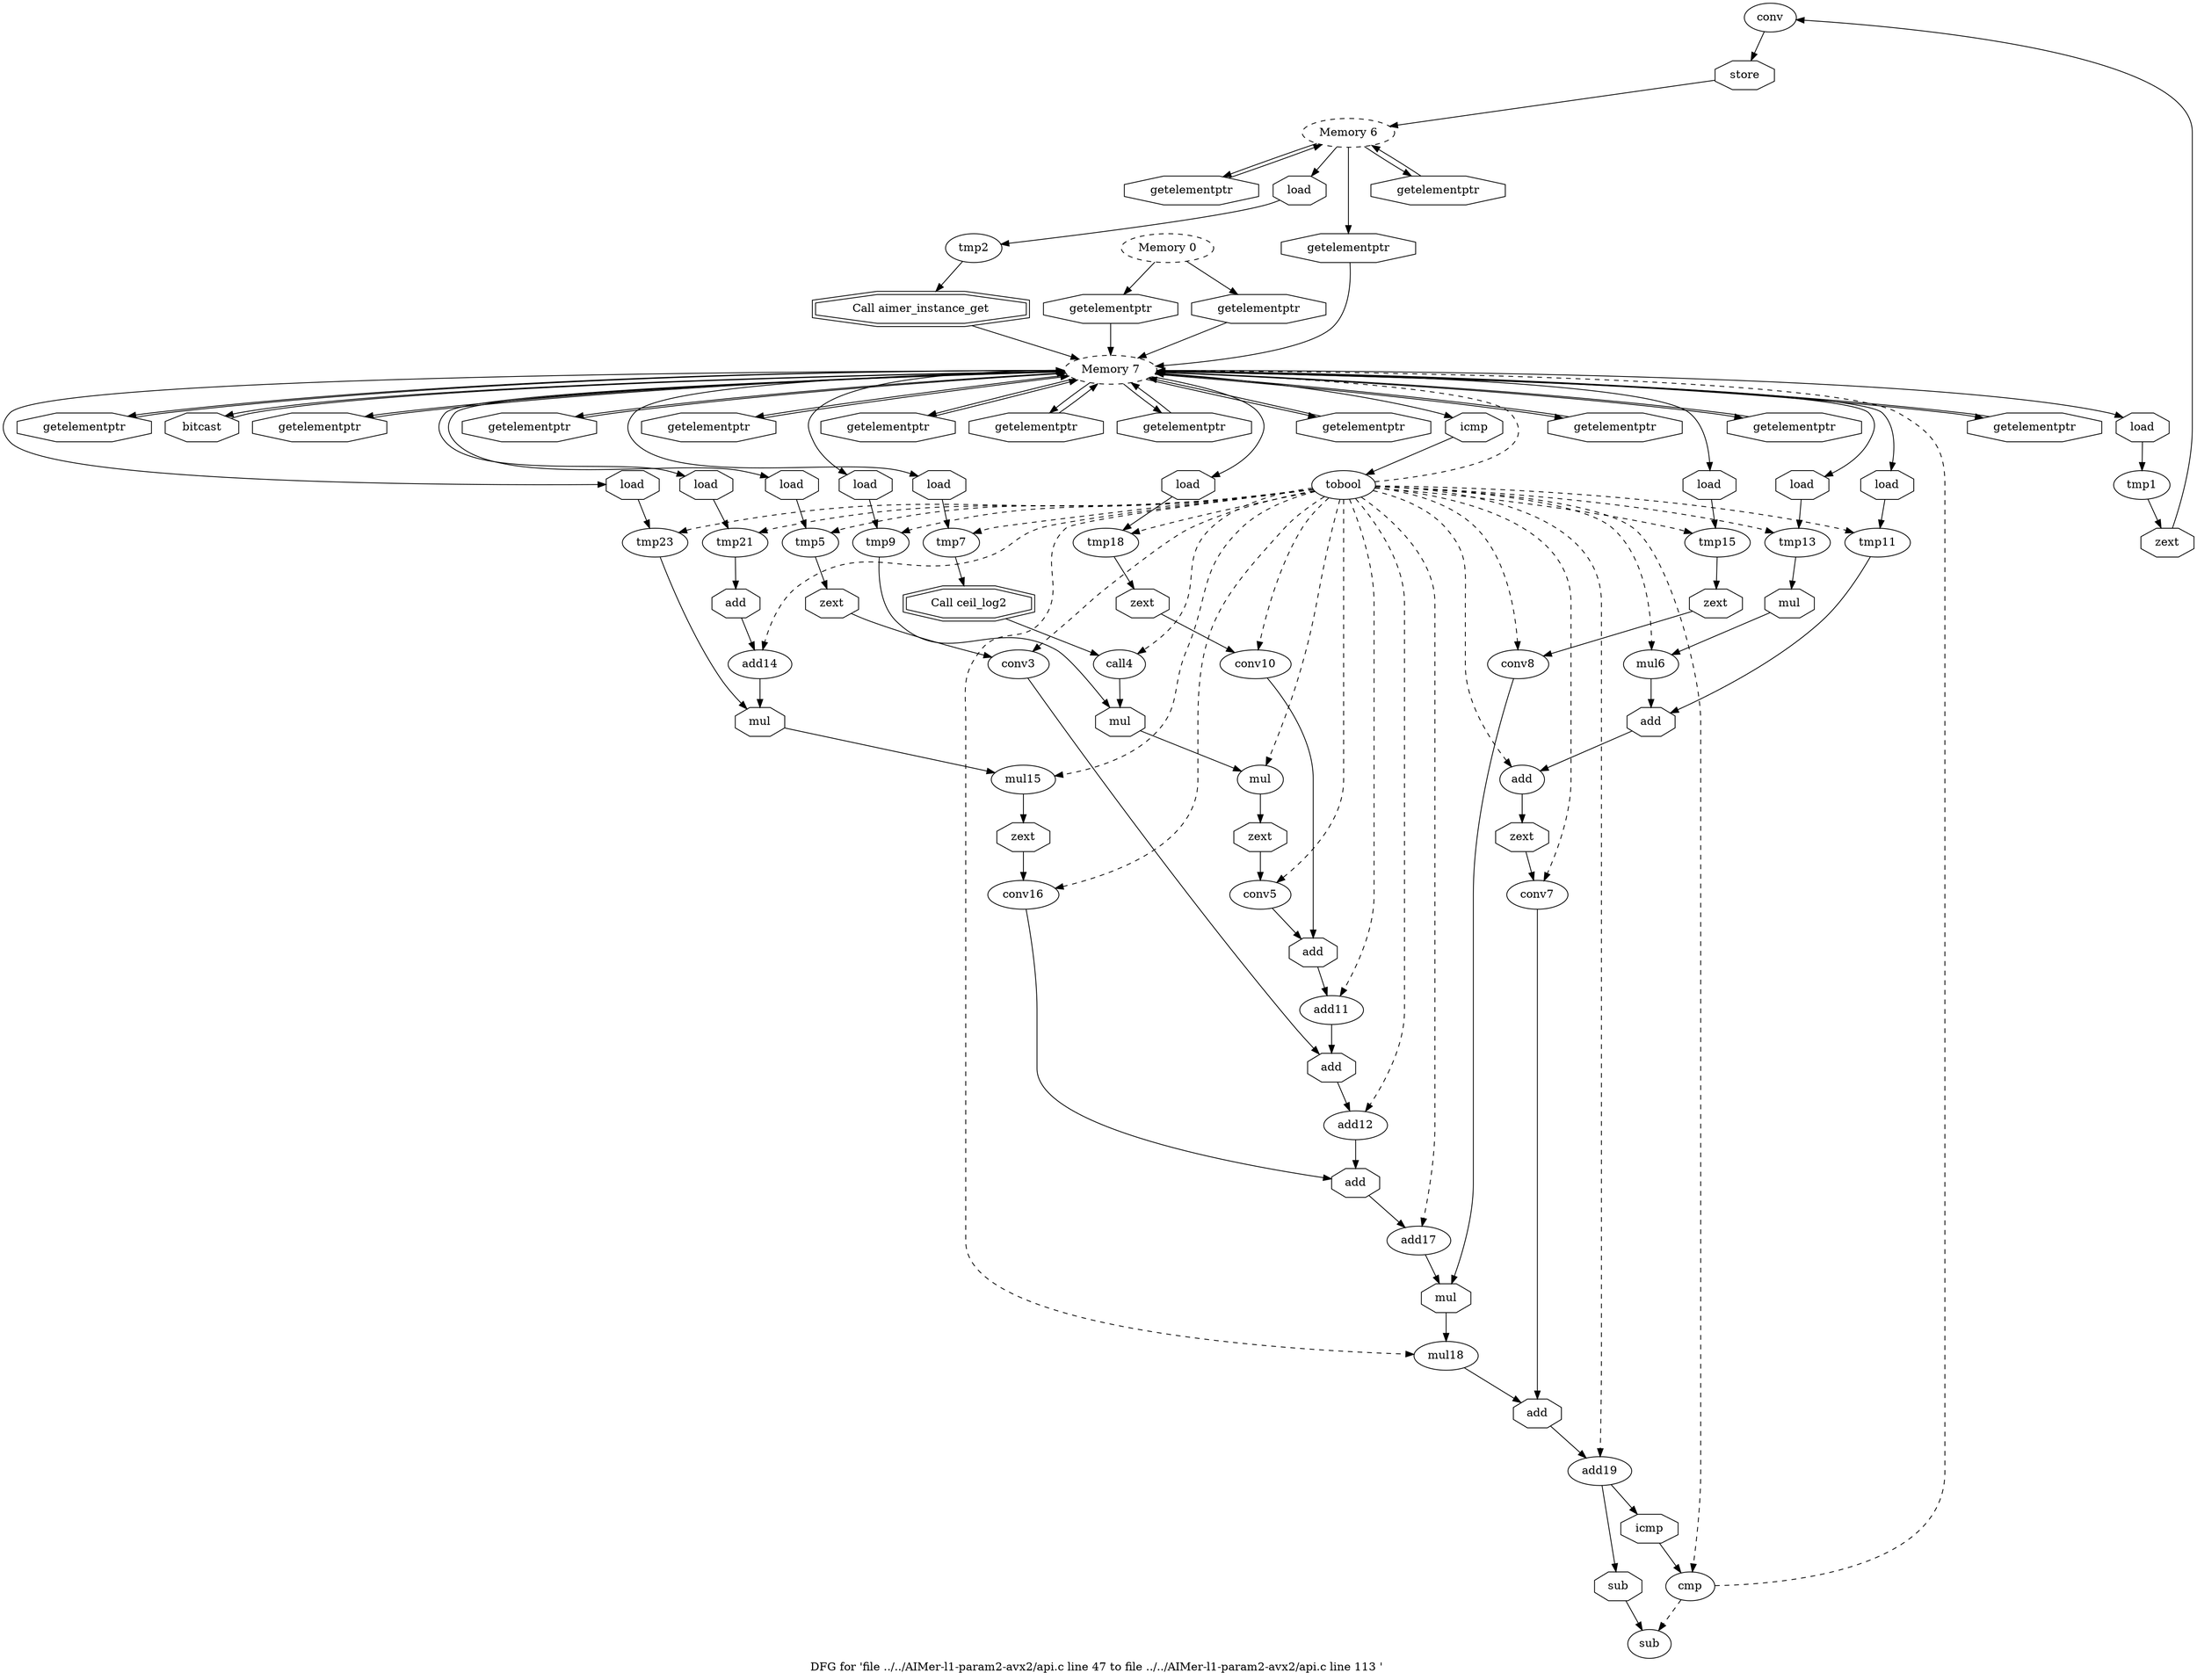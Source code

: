 digraph "DFG for 'file ../../AIMer-l1-param2-avx2/api.c line 47 to file ../../AIMer-l1-param2-avx2/api.c line 113 '  "{
label="DFG for 'file ../../AIMer-l1-param2-avx2/api.c line 47 to file ../../AIMer-l1-param2-avx2/api.c line 113 ' ";
node_752[shape=ellipse,style=solid,label="conv"]
node_755[shape=octagon,style=solid,label="store"]
"node_752"->"node_755"
node_751[shape=octagon,style=solid,label="load"]
node_750[shape=ellipse,style=solid,label="tmp1"]
"node_751"->"node_750"
node_753[shape=octagon,style=solid,label="zext"]
"node_750"->"node_753"
node_749[shape=octagon,style=solid,label="getelementptr"]
node_748[shape=ellipse,style=dashed,label="Memory 7"]
"node_749"->"node_748"
"node_748"->"node_751"
node_780[shape=octagon,style=solid,label="getelementptr"]
"node_748"->"node_780"
node_782[shape=octagon,style=solid,label="load"]
"node_748"->"node_782"
node_783[shape=octagon,style=solid,label="getelementptr"]
"node_748"->"node_783"
node_830[shape=octagon,style=solid,label="bitcast"]
"node_748"->"node_830"
node_797[shape=octagon,style=solid,label="getelementptr"]
"node_748"->"node_797"
node_799[shape=octagon,style=solid,label="load"]
"node_748"->"node_799"
node_785[shape=octagon,style=solid,label="load"]
"node_748"->"node_785"
node_792[shape=octagon,style=solid,label="getelementptr"]
"node_748"->"node_792"
node_794[shape=octagon,style=solid,label="load"]
"node_748"->"node_794"
node_763[shape=octagon,style=solid,label="getelementptr"]
"node_748"->"node_763"
node_765[shape=octagon,style=solid,label="load"]
"node_748"->"node_765"
node_768[shape=octagon,style=solid,label="getelementptr"]
"node_748"->"node_768"
node_806[shape=octagon,style=solid,label="getelementptr"]
"node_748"->"node_806"
node_807[shape=octagon,style=solid,label="getelementptr"]
"node_748"->"node_807"
node_809[shape=octagon,style=solid,label="load"]
"node_748"->"node_809"
node_812[shape=octagon,style=solid,label="getelementptr"]
"node_748"->"node_812"
node_814[shape=octagon,style=solid,label="load"]
"node_748"->"node_814"
node_761[shape=octagon,style=solid,label="icmp"]
"node_748"->"node_761"
node_762[shape=octagon,style=solid,label="getelementptr"]
"node_748"->"node_762"
node_770[shape=octagon,style=solid,label="load"]
"node_748"->"node_770"
node_773[shape=octagon,style=solid,label="getelementptr"]
"node_748"->"node_773"
node_775[shape=octagon,style=solid,label="load"]
"node_748"->"node_775"
node_747[shape=ellipse,style=dashed,label="Memory 6"]
node_829[shape=octagon,style=solid,label="getelementptr"]
"node_747"->"node_829"
node_754[shape=octagon,style=solid,label="getelementptr"]
"node_747"->"node_754"
node_756[shape=octagon,style=solid,label="getelementptr"]
"node_747"->"node_756"
node_758[shape=octagon,style=solid,label="load"]
"node_747"->"node_758"
node_746[shape=ellipse,style=dashed,label="Memory 0"]
"node_746"->"node_749"
node_831[shape=octagon,style=solid,label="getelementptr"]
"node_746"->"node_831"
node_777[shape=octagon,style=solid,label="mul"]
node_776[shape=ellipse,style=solid,label="mul"]
"node_777"->"node_776"
node_778[shape=ellipse,style=solid,label="conv5"]
node_803[shape=octagon,style=solid,label="add"]
"node_778"->"node_803"
node_779[shape=octagon,style=solid,label="zext"]
"node_779"->"node_778"
"node_780"->"node_748"
node_781[shape=ellipse,style=solid,label="tmp11"]
node_789[shape=octagon,style=solid,label="add"]
"node_781"->"node_789"
"node_782"->"node_781"
"node_783"->"node_748"
node_784[shape=ellipse,style=solid,label="tmp13"]
node_787[shape=octagon,style=solid,label="mul"]
"node_784"->"node_787"
node_827[shape=ellipse,style=solid,label="sub"]
node_828[shape=octagon,style=solid,label="sub"]
"node_828"->"node_827"
"node_829"->"node_748"
"node_830"->"node_748"
"node_831"->"node_748"
node_795[shape=ellipse,style=solid,label="conv8"]
node_822[shape=octagon,style=solid,label="mul"]
"node_795"->"node_822"
node_796[shape=octagon,style=solid,label="zext"]
"node_796"->"node_795"
"node_797"->"node_748"
node_798[shape=ellipse,style=solid,label="tmp18"]
node_801[shape=octagon,style=solid,label="zext"]
"node_798"->"node_801"
"node_799"->"node_798"
node_800[shape=ellipse,style=solid,label="conv10"]
"node_800"->"node_803"
"node_801"->"node_800"
node_802[shape=ellipse,style=solid,label="add11"]
node_805[shape=octagon,style=solid,label="add"]
"node_802"->"node_805"
"node_803"->"node_802"
node_804[shape=ellipse,style=solid,label="add12"]
node_820[shape=octagon,style=solid,label="add"]
"node_804"->"node_820"
"node_785"->"node_784"
node_786[shape=ellipse,style=solid,label="mul6"]
"node_786"->"node_789"
"node_787"->"node_786"
node_788[shape=ellipse,style=solid,label="add"]
node_791[shape=octagon,style=solid,label="zext"]
"node_788"->"node_791"
"node_789"->"node_788"
node_790[shape=ellipse,style=solid,label="conv7"]
node_824[shape=octagon,style=solid,label="add"]
"node_790"->"node_824"
"node_791"->"node_790"
"node_792"->"node_748"
node_793[shape=ellipse,style=solid,label="tmp15"]
"node_793"->"node_796"
"node_794"->"node_793"
"node_753"->"node_752"
"node_754"->"node_747"
"node_755"->"node_747"
"node_756"->"node_747"
node_757[shape=ellipse,style=solid,label="tmp2"]
node_759[shape=doubleoctagon,style=solid,label="Call aimer_instance_get"]
"node_757"->"node_759"
"node_763"->"node_748"
node_764[shape=ellipse,style=solid,label="tmp5"]
node_767[shape=octagon,style=solid,label="zext"]
"node_764"->"node_767"
"node_765"->"node_764"
node_766[shape=ellipse,style=solid,label="conv3"]
"node_766"->"node_805"
"node_767"->"node_766"
"node_768"->"node_748"
node_769[shape=ellipse,style=solid,label="tmp7"]
node_772[shape=doubleoctagon,style=solid,label="Call ceil_log2"]
"node_769"->"node_772"
"node_805"->"node_804"
"node_806"->"node_748"
"node_807"->"node_748"
node_808[shape=ellipse,style=solid,label="tmp21"]
node_811[shape=octagon,style=solid,label="add"]
"node_808"->"node_811"
"node_809"->"node_808"
node_810[shape=ellipse,style=solid,label="add14"]
node_816[shape=octagon,style=solid,label="mul"]
"node_810"->"node_816"
"node_811"->"node_810"
"node_812"->"node_748"
node_813[shape=ellipse,style=solid,label="tmp23"]
"node_813"->"node_816"
"node_814"->"node_813"
node_815[shape=ellipse,style=solid,label="mul15"]
node_818[shape=octagon,style=solid,label="zext"]
"node_815"->"node_818"
"node_758"->"node_757"
"node_759"->"node_748"
node_760[shape=ellipse,style=solid,label="tobool"]
"node_760"->"node_748" [style=dashed]
"node_760"->"node_778" [style=dashed]
"node_760"->"node_781" [style=dashed]
"node_760"->"node_784" [style=dashed]
"node_760"->"node_795" [style=dashed]
"node_760"->"node_798" [style=dashed]
"node_760"->"node_800" [style=dashed]
"node_760"->"node_802" [style=dashed]
"node_760"->"node_804" [style=dashed]
"node_760"->"node_786" [style=dashed]
"node_760"->"node_788" [style=dashed]
"node_760"->"node_790" [style=dashed]
"node_760"->"node_793" [style=dashed]
"node_760"->"node_764" [style=dashed]
"node_760"->"node_766" [style=dashed]
"node_760"->"node_769" [style=dashed]
"node_760"->"node_808" [style=dashed]
"node_760"->"node_810" [style=dashed]
"node_760"->"node_813" [style=dashed]
"node_760"->"node_815" [style=dashed]
node_771[shape=ellipse,style=solid,label="call4"]
"node_760"->"node_771" [style=dashed]
node_774[shape=ellipse,style=solid,label="tmp9"]
"node_760"->"node_774" [style=dashed]
"node_760"->"node_776" [style=dashed]
node_817[shape=ellipse,style=solid,label="conv16"]
"node_760"->"node_817" [style=dashed]
node_819[shape=ellipse,style=solid,label="add17"]
"node_760"->"node_819" [style=dashed]
node_821[shape=ellipse,style=solid,label="mul18"]
"node_760"->"node_821" [style=dashed]
node_823[shape=ellipse,style=solid,label="add19"]
"node_760"->"node_823" [style=dashed]
node_825[shape=ellipse,style=solid,label="cmp"]
"node_760"->"node_825" [style=dashed]
"node_761"->"node_760"
"node_762"->"node_748"
"node_770"->"node_769"
"node_771"->"node_777"
"node_772"->"node_771"
"node_773"->"node_748"
"node_774"->"node_777"
"node_775"->"node_774"
"node_776"->"node_779"
"node_816"->"node_815"
"node_817"->"node_820"
"node_818"->"node_817"
"node_819"->"node_822"
"node_820"->"node_819"
"node_821"->"node_824"
"node_822"->"node_821"
"node_823"->"node_828"
node_826[shape=octagon,style=solid,label="icmp"]
"node_823"->"node_826"
"node_824"->"node_823"
"node_825"->"node_748" [style=dashed]
"node_825"->"node_827" [style=dashed]
"node_826"->"node_825"
}


